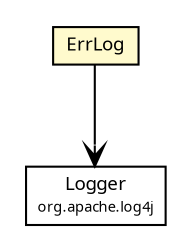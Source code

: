 #!/usr/local/bin/dot
#
# Class diagram 
# Generated by UMLGraph version R5_6 (http://www.umlgraph.org/)
#

digraph G {
	edge [fontname="Trebuchet MS",fontsize=10,labelfontname="Trebuchet MS",labelfontsize=10];
	node [fontname="Trebuchet MS",fontsize=10,shape=plaintext];
	nodesep=0.25;
	ranksep=0.5;
	// se.cambio.cds.openehr.util.ErrLog
	c177508 [label=<<table title="se.cambio.cds.openehr.util.ErrLog" border="0" cellborder="1" cellspacing="0" cellpadding="2" port="p" bgcolor="lemonChiffon" href="./ErrLog.html">
		<tr><td><table border="0" cellspacing="0" cellpadding="1">
<tr><td align="center" balign="center"><font face="Trebuchet MS"> ErrLog </font></td></tr>
		</table></td></tr>
		</table>>, URL="./ErrLog.html", fontname="Trebuchet MS", fontcolor="black", fontsize=9.0];
	// se.cambio.cds.openehr.util.ErrLog NAVASSOC org.apache.log4j.Logger
	c177508:p -> c177727:p [taillabel="", label="", headlabel="", fontname="Trebuchet MS", fontcolor="black", fontsize=10.0, color="black", arrowhead=open];
	// org.apache.log4j.Logger
	c177727 [label=<<table title="org.apache.log4j.Logger" border="0" cellborder="1" cellspacing="0" cellpadding="2" port="p" href="http://java.sun.com/j2se/1.4.2/docs/api/org/apache/log4j/Logger.html">
		<tr><td><table border="0" cellspacing="0" cellpadding="1">
<tr><td align="center" balign="center"><font face="Trebuchet MS"> Logger </font></td></tr>
<tr><td align="center" balign="center"><font face="Trebuchet MS" point-size="7.0"> org.apache.log4j </font></td></tr>
		</table></td></tr>
		</table>>, URL="http://java.sun.com/j2se/1.4.2/docs/api/org/apache/log4j/Logger.html", fontname="Trebuchet MS", fontcolor="black", fontsize=9.0];
}

